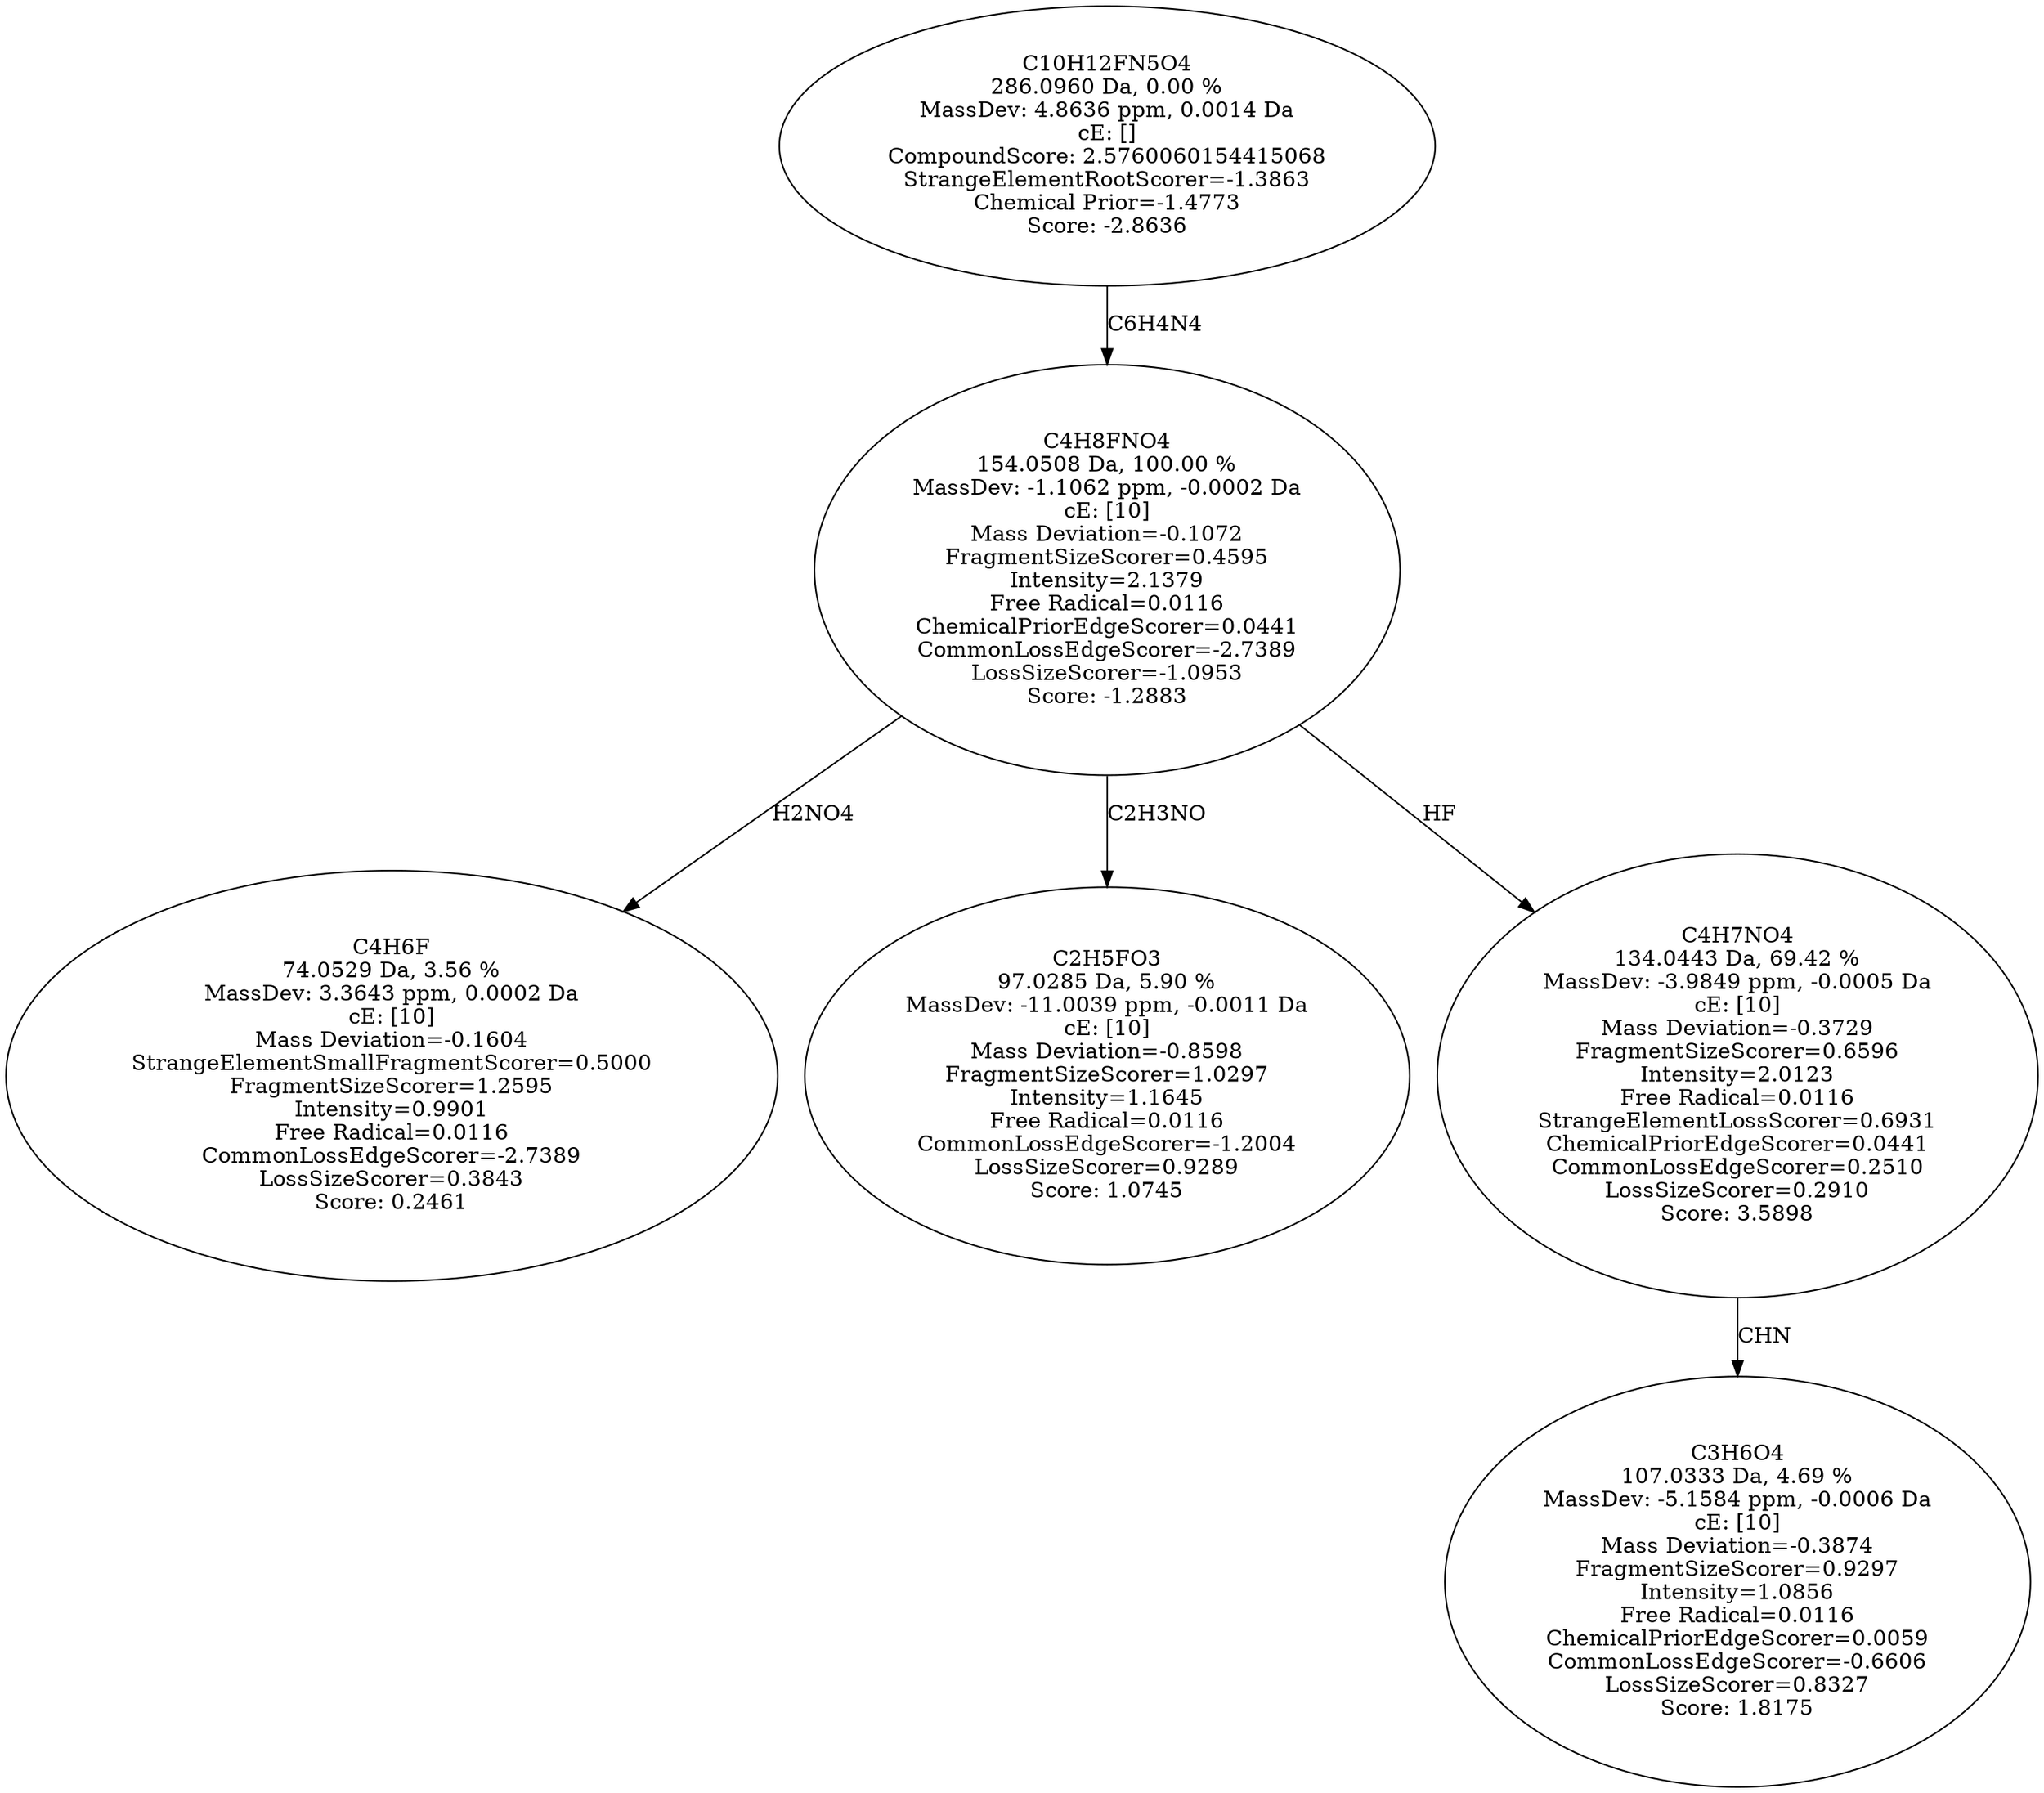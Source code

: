 strict digraph {
v1 [label="C4H6F\n74.0529 Da, 3.56 %\nMassDev: 3.3643 ppm, 0.0002 Da\ncE: [10]\nMass Deviation=-0.1604\nStrangeElementSmallFragmentScorer=0.5000\nFragmentSizeScorer=1.2595\nIntensity=0.9901\nFree Radical=0.0116\nCommonLossEdgeScorer=-2.7389\nLossSizeScorer=0.3843\nScore: 0.2461"];
v2 [label="C2H5FO3\n97.0285 Da, 5.90 %\nMassDev: -11.0039 ppm, -0.0011 Da\ncE: [10]\nMass Deviation=-0.8598\nFragmentSizeScorer=1.0297\nIntensity=1.1645\nFree Radical=0.0116\nCommonLossEdgeScorer=-1.2004\nLossSizeScorer=0.9289\nScore: 1.0745"];
v3 [label="C3H6O4\n107.0333 Da, 4.69 %\nMassDev: -5.1584 ppm, -0.0006 Da\ncE: [10]\nMass Deviation=-0.3874\nFragmentSizeScorer=0.9297\nIntensity=1.0856\nFree Radical=0.0116\nChemicalPriorEdgeScorer=0.0059\nCommonLossEdgeScorer=-0.6606\nLossSizeScorer=0.8327\nScore: 1.8175"];
v4 [label="C4H7NO4\n134.0443 Da, 69.42 %\nMassDev: -3.9849 ppm, -0.0005 Da\ncE: [10]\nMass Deviation=-0.3729\nFragmentSizeScorer=0.6596\nIntensity=2.0123\nFree Radical=0.0116\nStrangeElementLossScorer=0.6931\nChemicalPriorEdgeScorer=0.0441\nCommonLossEdgeScorer=0.2510\nLossSizeScorer=0.2910\nScore: 3.5898"];
v5 [label="C4H8FNO4\n154.0508 Da, 100.00 %\nMassDev: -1.1062 ppm, -0.0002 Da\ncE: [10]\nMass Deviation=-0.1072\nFragmentSizeScorer=0.4595\nIntensity=2.1379\nFree Radical=0.0116\nChemicalPriorEdgeScorer=0.0441\nCommonLossEdgeScorer=-2.7389\nLossSizeScorer=-1.0953\nScore: -1.2883"];
v6 [label="C10H12FN5O4\n286.0960 Da, 0.00 %\nMassDev: 4.8636 ppm, 0.0014 Da\ncE: []\nCompoundScore: 2.5760060154415068\nStrangeElementRootScorer=-1.3863\nChemical Prior=-1.4773\nScore: -2.8636"];
v5 -> v1 [label="H2NO4"];
v5 -> v2 [label="C2H3NO"];
v4 -> v3 [label="CHN"];
v5 -> v4 [label="HF"];
v6 -> v5 [label="C6H4N4"];
}
